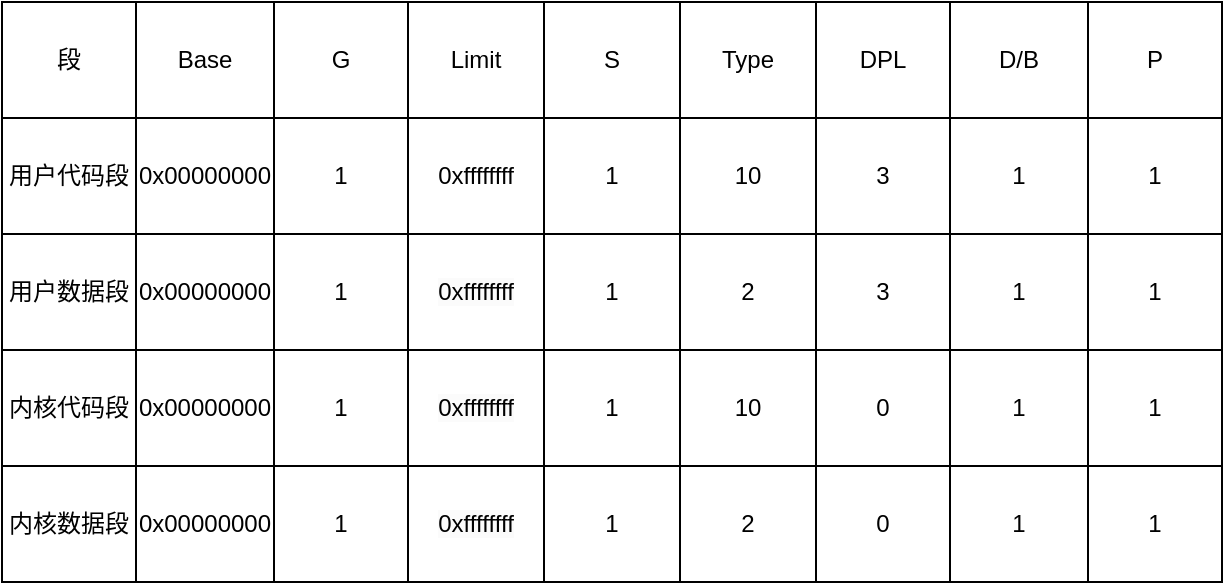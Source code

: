 <mxfile version="21.5.2" type="github">
  <diagram name="第 1 页" id="vhbcERwXDgAQ8IVivKIz">
    <mxGraphModel dx="1485" dy="446" grid="1" gridSize="10" guides="1" tooltips="1" connect="1" arrows="1" fold="1" page="1" pageScale="1" pageWidth="827" pageHeight="1169" math="0" shadow="0">
      <root>
        <mxCell id="0" />
        <mxCell id="1" parent="0" />
        <mxCell id="39bS2yHRBv0DHgDGzKTD-1" value="" style="shape=table;startSize=0;container=1;collapsible=0;childLayout=tableLayout;" vertex="1" parent="1">
          <mxGeometry x="-100" y="91" width="610" height="290" as="geometry" />
        </mxCell>
        <mxCell id="39bS2yHRBv0DHgDGzKTD-2" value="" style="shape=tableRow;horizontal=0;startSize=0;swimlaneHead=0;swimlaneBody=0;strokeColor=inherit;top=0;left=0;bottom=0;right=0;collapsible=0;dropTarget=0;fillColor=none;points=[[0,0.5],[1,0.5]];portConstraint=eastwest;" vertex="1" parent="39bS2yHRBv0DHgDGzKTD-1">
          <mxGeometry width="610" height="58" as="geometry" />
        </mxCell>
        <mxCell id="39bS2yHRBv0DHgDGzKTD-3" value="段" style="shape=partialRectangle;html=1;whiteSpace=wrap;connectable=0;strokeColor=inherit;overflow=hidden;fillColor=none;top=0;left=0;bottom=0;right=0;pointerEvents=1;" vertex="1" parent="39bS2yHRBv0DHgDGzKTD-2">
          <mxGeometry width="67" height="58" as="geometry">
            <mxRectangle width="67" height="58" as="alternateBounds" />
          </mxGeometry>
        </mxCell>
        <mxCell id="39bS2yHRBv0DHgDGzKTD-4" value="Base" style="shape=partialRectangle;html=1;whiteSpace=wrap;connectable=0;strokeColor=inherit;overflow=hidden;fillColor=none;top=0;left=0;bottom=0;right=0;pointerEvents=1;" vertex="1" parent="39bS2yHRBv0DHgDGzKTD-2">
          <mxGeometry x="67" width="69" height="58" as="geometry">
            <mxRectangle width="69" height="58" as="alternateBounds" />
          </mxGeometry>
        </mxCell>
        <mxCell id="39bS2yHRBv0DHgDGzKTD-5" value="G" style="shape=partialRectangle;html=1;whiteSpace=wrap;connectable=0;strokeColor=inherit;overflow=hidden;fillColor=none;top=0;left=0;bottom=0;right=0;pointerEvents=1;" vertex="1" parent="39bS2yHRBv0DHgDGzKTD-2">
          <mxGeometry x="136" width="67" height="58" as="geometry">
            <mxRectangle width="67" height="58" as="alternateBounds" />
          </mxGeometry>
        </mxCell>
        <mxCell id="39bS2yHRBv0DHgDGzKTD-6" value="Limit" style="shape=partialRectangle;html=1;whiteSpace=wrap;connectable=0;strokeColor=inherit;overflow=hidden;fillColor=none;top=0;left=0;bottom=0;right=0;pointerEvents=1;" vertex="1" parent="39bS2yHRBv0DHgDGzKTD-2">
          <mxGeometry x="203" width="68" height="58" as="geometry">
            <mxRectangle width="68" height="58" as="alternateBounds" />
          </mxGeometry>
        </mxCell>
        <mxCell id="39bS2yHRBv0DHgDGzKTD-7" value="S" style="shape=partialRectangle;html=1;whiteSpace=wrap;connectable=0;strokeColor=inherit;overflow=hidden;fillColor=none;top=0;left=0;bottom=0;right=0;pointerEvents=1;" vertex="1" parent="39bS2yHRBv0DHgDGzKTD-2">
          <mxGeometry x="271" width="68" height="58" as="geometry">
            <mxRectangle width="68" height="58" as="alternateBounds" />
          </mxGeometry>
        </mxCell>
        <mxCell id="39bS2yHRBv0DHgDGzKTD-8" value="Type" style="shape=partialRectangle;html=1;whiteSpace=wrap;connectable=0;strokeColor=inherit;overflow=hidden;fillColor=none;top=0;left=0;bottom=0;right=0;pointerEvents=1;" vertex="1" parent="39bS2yHRBv0DHgDGzKTD-2">
          <mxGeometry x="339" width="68" height="58" as="geometry">
            <mxRectangle width="68" height="58" as="alternateBounds" />
          </mxGeometry>
        </mxCell>
        <mxCell id="39bS2yHRBv0DHgDGzKTD-9" value="DPL" style="shape=partialRectangle;html=1;whiteSpace=wrap;connectable=0;strokeColor=inherit;overflow=hidden;fillColor=none;top=0;left=0;bottom=0;right=0;pointerEvents=1;" vertex="1" parent="39bS2yHRBv0DHgDGzKTD-2">
          <mxGeometry x="407" width="67" height="58" as="geometry">
            <mxRectangle width="67" height="58" as="alternateBounds" />
          </mxGeometry>
        </mxCell>
        <mxCell id="39bS2yHRBv0DHgDGzKTD-10" value="D/B" style="shape=partialRectangle;html=1;whiteSpace=wrap;connectable=0;strokeColor=inherit;overflow=hidden;fillColor=none;top=0;left=0;bottom=0;right=0;pointerEvents=1;" vertex="1" parent="39bS2yHRBv0DHgDGzKTD-2">
          <mxGeometry x="474" width="69" height="58" as="geometry">
            <mxRectangle width="69" height="58" as="alternateBounds" />
          </mxGeometry>
        </mxCell>
        <mxCell id="39bS2yHRBv0DHgDGzKTD-11" value="P" style="shape=partialRectangle;html=1;whiteSpace=wrap;connectable=0;strokeColor=inherit;overflow=hidden;fillColor=none;top=0;left=0;bottom=0;right=0;pointerEvents=1;" vertex="1" parent="39bS2yHRBv0DHgDGzKTD-2">
          <mxGeometry x="543" width="67" height="58" as="geometry">
            <mxRectangle width="67" height="58" as="alternateBounds" />
          </mxGeometry>
        </mxCell>
        <mxCell id="39bS2yHRBv0DHgDGzKTD-12" value="" style="shape=tableRow;horizontal=0;startSize=0;swimlaneHead=0;swimlaneBody=0;strokeColor=inherit;top=0;left=0;bottom=0;right=0;collapsible=0;dropTarget=0;fillColor=none;points=[[0,0.5],[1,0.5]];portConstraint=eastwest;" vertex="1" parent="39bS2yHRBv0DHgDGzKTD-1">
          <mxGeometry y="58" width="610" height="58" as="geometry" />
        </mxCell>
        <mxCell id="39bS2yHRBv0DHgDGzKTD-13" value="用户代码段" style="shape=partialRectangle;html=1;whiteSpace=wrap;connectable=0;strokeColor=inherit;overflow=hidden;fillColor=none;top=0;left=0;bottom=0;right=0;pointerEvents=1;" vertex="1" parent="39bS2yHRBv0DHgDGzKTD-12">
          <mxGeometry width="67" height="58" as="geometry">
            <mxRectangle width="67" height="58" as="alternateBounds" />
          </mxGeometry>
        </mxCell>
        <mxCell id="39bS2yHRBv0DHgDGzKTD-14" value="0x00000000" style="shape=partialRectangle;html=1;whiteSpace=wrap;connectable=0;strokeColor=inherit;overflow=hidden;fillColor=none;top=0;left=0;bottom=0;right=0;pointerEvents=1;" vertex="1" parent="39bS2yHRBv0DHgDGzKTD-12">
          <mxGeometry x="67" width="69" height="58" as="geometry">
            <mxRectangle width="69" height="58" as="alternateBounds" />
          </mxGeometry>
        </mxCell>
        <mxCell id="39bS2yHRBv0DHgDGzKTD-15" value="1" style="shape=partialRectangle;html=1;whiteSpace=wrap;connectable=0;strokeColor=inherit;overflow=hidden;fillColor=none;top=0;left=0;bottom=0;right=0;pointerEvents=1;" vertex="1" parent="39bS2yHRBv0DHgDGzKTD-12">
          <mxGeometry x="136" width="67" height="58" as="geometry">
            <mxRectangle width="67" height="58" as="alternateBounds" />
          </mxGeometry>
        </mxCell>
        <mxCell id="39bS2yHRBv0DHgDGzKTD-16" value="0xffffffff" style="shape=partialRectangle;html=1;whiteSpace=wrap;connectable=0;strokeColor=inherit;overflow=hidden;fillColor=none;top=0;left=0;bottom=0;right=0;pointerEvents=1;" vertex="1" parent="39bS2yHRBv0DHgDGzKTD-12">
          <mxGeometry x="203" width="68" height="58" as="geometry">
            <mxRectangle width="68" height="58" as="alternateBounds" />
          </mxGeometry>
        </mxCell>
        <mxCell id="39bS2yHRBv0DHgDGzKTD-17" value="1" style="shape=partialRectangle;html=1;whiteSpace=wrap;connectable=0;strokeColor=inherit;overflow=hidden;fillColor=none;top=0;left=0;bottom=0;right=0;pointerEvents=1;" vertex="1" parent="39bS2yHRBv0DHgDGzKTD-12">
          <mxGeometry x="271" width="68" height="58" as="geometry">
            <mxRectangle width="68" height="58" as="alternateBounds" />
          </mxGeometry>
        </mxCell>
        <mxCell id="39bS2yHRBv0DHgDGzKTD-18" value="10" style="shape=partialRectangle;html=1;whiteSpace=wrap;connectable=0;strokeColor=inherit;overflow=hidden;fillColor=none;top=0;left=0;bottom=0;right=0;pointerEvents=1;" vertex="1" parent="39bS2yHRBv0DHgDGzKTD-12">
          <mxGeometry x="339" width="68" height="58" as="geometry">
            <mxRectangle width="68" height="58" as="alternateBounds" />
          </mxGeometry>
        </mxCell>
        <mxCell id="39bS2yHRBv0DHgDGzKTD-19" value="3" style="shape=partialRectangle;html=1;whiteSpace=wrap;connectable=0;strokeColor=inherit;overflow=hidden;fillColor=none;top=0;left=0;bottom=0;right=0;pointerEvents=1;" vertex="1" parent="39bS2yHRBv0DHgDGzKTD-12">
          <mxGeometry x="407" width="67" height="58" as="geometry">
            <mxRectangle width="67" height="58" as="alternateBounds" />
          </mxGeometry>
        </mxCell>
        <mxCell id="39bS2yHRBv0DHgDGzKTD-20" value="1" style="shape=partialRectangle;html=1;whiteSpace=wrap;connectable=0;strokeColor=inherit;overflow=hidden;fillColor=none;top=0;left=0;bottom=0;right=0;pointerEvents=1;" vertex="1" parent="39bS2yHRBv0DHgDGzKTD-12">
          <mxGeometry x="474" width="69" height="58" as="geometry">
            <mxRectangle width="69" height="58" as="alternateBounds" />
          </mxGeometry>
        </mxCell>
        <mxCell id="39bS2yHRBv0DHgDGzKTD-21" value="1" style="shape=partialRectangle;html=1;whiteSpace=wrap;connectable=0;strokeColor=inherit;overflow=hidden;fillColor=none;top=0;left=0;bottom=0;right=0;pointerEvents=1;" vertex="1" parent="39bS2yHRBv0DHgDGzKTD-12">
          <mxGeometry x="543" width="67" height="58" as="geometry">
            <mxRectangle width="67" height="58" as="alternateBounds" />
          </mxGeometry>
        </mxCell>
        <mxCell id="39bS2yHRBv0DHgDGzKTD-22" value="" style="shape=tableRow;horizontal=0;startSize=0;swimlaneHead=0;swimlaneBody=0;strokeColor=inherit;top=0;left=0;bottom=0;right=0;collapsible=0;dropTarget=0;fillColor=none;points=[[0,0.5],[1,0.5]];portConstraint=eastwest;" vertex="1" parent="39bS2yHRBv0DHgDGzKTD-1">
          <mxGeometry y="116" width="610" height="58" as="geometry" />
        </mxCell>
        <mxCell id="39bS2yHRBv0DHgDGzKTD-23" value="用户数据段" style="shape=partialRectangle;html=1;whiteSpace=wrap;connectable=0;strokeColor=inherit;overflow=hidden;fillColor=none;top=0;left=0;bottom=0;right=0;pointerEvents=1;" vertex="1" parent="39bS2yHRBv0DHgDGzKTD-22">
          <mxGeometry width="67" height="58" as="geometry">
            <mxRectangle width="67" height="58" as="alternateBounds" />
          </mxGeometry>
        </mxCell>
        <mxCell id="39bS2yHRBv0DHgDGzKTD-24" value="0x00000000" style="shape=partialRectangle;html=1;whiteSpace=wrap;connectable=0;strokeColor=inherit;overflow=hidden;fillColor=none;top=0;left=0;bottom=0;right=0;pointerEvents=1;" vertex="1" parent="39bS2yHRBv0DHgDGzKTD-22">
          <mxGeometry x="67" width="69" height="58" as="geometry">
            <mxRectangle width="69" height="58" as="alternateBounds" />
          </mxGeometry>
        </mxCell>
        <mxCell id="39bS2yHRBv0DHgDGzKTD-25" value="1" style="shape=partialRectangle;html=1;whiteSpace=wrap;connectable=0;strokeColor=inherit;overflow=hidden;fillColor=none;top=0;left=0;bottom=0;right=0;pointerEvents=1;" vertex="1" parent="39bS2yHRBv0DHgDGzKTD-22">
          <mxGeometry x="136" width="67" height="58" as="geometry">
            <mxRectangle width="67" height="58" as="alternateBounds" />
          </mxGeometry>
        </mxCell>
        <mxCell id="39bS2yHRBv0DHgDGzKTD-26" value="&lt;span style=&quot;caret-color: rgb(0, 0, 0); color: rgb(0, 0, 0); font-family: Helvetica; font-size: 12px; font-style: normal; font-variant-caps: normal; font-weight: 400; letter-spacing: normal; text-align: center; text-indent: 0px; text-transform: none; word-spacing: 0px; -webkit-text-stroke-width: 0px; background-color: rgb(251, 251, 251); text-decoration: none; float: none; display: inline !important;&quot;&gt;0xffffffff&lt;/span&gt;" style="shape=partialRectangle;html=1;whiteSpace=wrap;connectable=0;strokeColor=inherit;overflow=hidden;fillColor=none;top=0;left=0;bottom=0;right=0;pointerEvents=1;" vertex="1" parent="39bS2yHRBv0DHgDGzKTD-22">
          <mxGeometry x="203" width="68" height="58" as="geometry">
            <mxRectangle width="68" height="58" as="alternateBounds" />
          </mxGeometry>
        </mxCell>
        <mxCell id="39bS2yHRBv0DHgDGzKTD-27" value="1" style="shape=partialRectangle;html=1;whiteSpace=wrap;connectable=0;strokeColor=inherit;overflow=hidden;fillColor=none;top=0;left=0;bottom=0;right=0;pointerEvents=1;" vertex="1" parent="39bS2yHRBv0DHgDGzKTD-22">
          <mxGeometry x="271" width="68" height="58" as="geometry">
            <mxRectangle width="68" height="58" as="alternateBounds" />
          </mxGeometry>
        </mxCell>
        <mxCell id="39bS2yHRBv0DHgDGzKTD-28" value="2" style="shape=partialRectangle;html=1;whiteSpace=wrap;connectable=0;strokeColor=inherit;overflow=hidden;fillColor=none;top=0;left=0;bottom=0;right=0;pointerEvents=1;" vertex="1" parent="39bS2yHRBv0DHgDGzKTD-22">
          <mxGeometry x="339" width="68" height="58" as="geometry">
            <mxRectangle width="68" height="58" as="alternateBounds" />
          </mxGeometry>
        </mxCell>
        <mxCell id="39bS2yHRBv0DHgDGzKTD-29" value="3" style="shape=partialRectangle;html=1;whiteSpace=wrap;connectable=0;strokeColor=inherit;overflow=hidden;fillColor=none;top=0;left=0;bottom=0;right=0;pointerEvents=1;" vertex="1" parent="39bS2yHRBv0DHgDGzKTD-22">
          <mxGeometry x="407" width="67" height="58" as="geometry">
            <mxRectangle width="67" height="58" as="alternateBounds" />
          </mxGeometry>
        </mxCell>
        <mxCell id="39bS2yHRBv0DHgDGzKTD-30" value="1" style="shape=partialRectangle;html=1;whiteSpace=wrap;connectable=0;strokeColor=inherit;overflow=hidden;fillColor=none;top=0;left=0;bottom=0;right=0;pointerEvents=1;" vertex="1" parent="39bS2yHRBv0DHgDGzKTD-22">
          <mxGeometry x="474" width="69" height="58" as="geometry">
            <mxRectangle width="69" height="58" as="alternateBounds" />
          </mxGeometry>
        </mxCell>
        <mxCell id="39bS2yHRBv0DHgDGzKTD-31" value="1" style="shape=partialRectangle;html=1;whiteSpace=wrap;connectable=0;strokeColor=inherit;overflow=hidden;fillColor=none;top=0;left=0;bottom=0;right=0;pointerEvents=1;" vertex="1" parent="39bS2yHRBv0DHgDGzKTD-22">
          <mxGeometry x="543" width="67" height="58" as="geometry">
            <mxRectangle width="67" height="58" as="alternateBounds" />
          </mxGeometry>
        </mxCell>
        <mxCell id="39bS2yHRBv0DHgDGzKTD-32" value="" style="shape=tableRow;horizontal=0;startSize=0;swimlaneHead=0;swimlaneBody=0;strokeColor=inherit;top=0;left=0;bottom=0;right=0;collapsible=0;dropTarget=0;fillColor=none;points=[[0,0.5],[1,0.5]];portConstraint=eastwest;" vertex="1" parent="39bS2yHRBv0DHgDGzKTD-1">
          <mxGeometry y="174" width="610" height="58" as="geometry" />
        </mxCell>
        <mxCell id="39bS2yHRBv0DHgDGzKTD-33" value="内核代码段" style="shape=partialRectangle;html=1;whiteSpace=wrap;connectable=0;strokeColor=inherit;overflow=hidden;fillColor=none;top=0;left=0;bottom=0;right=0;pointerEvents=1;" vertex="1" parent="39bS2yHRBv0DHgDGzKTD-32">
          <mxGeometry width="67" height="58" as="geometry">
            <mxRectangle width="67" height="58" as="alternateBounds" />
          </mxGeometry>
        </mxCell>
        <mxCell id="39bS2yHRBv0DHgDGzKTD-34" value="0x00000000" style="shape=partialRectangle;html=1;whiteSpace=wrap;connectable=0;strokeColor=inherit;overflow=hidden;fillColor=none;top=0;left=0;bottom=0;right=0;pointerEvents=1;" vertex="1" parent="39bS2yHRBv0DHgDGzKTD-32">
          <mxGeometry x="67" width="69" height="58" as="geometry">
            <mxRectangle width="69" height="58" as="alternateBounds" />
          </mxGeometry>
        </mxCell>
        <mxCell id="39bS2yHRBv0DHgDGzKTD-35" value="1" style="shape=partialRectangle;html=1;whiteSpace=wrap;connectable=0;strokeColor=inherit;overflow=hidden;fillColor=none;top=0;left=0;bottom=0;right=0;pointerEvents=1;" vertex="1" parent="39bS2yHRBv0DHgDGzKTD-32">
          <mxGeometry x="136" width="67" height="58" as="geometry">
            <mxRectangle width="67" height="58" as="alternateBounds" />
          </mxGeometry>
        </mxCell>
        <mxCell id="39bS2yHRBv0DHgDGzKTD-36" value="&lt;span style=&quot;caret-color: rgb(0, 0, 0); color: rgb(0, 0, 0); font-family: Helvetica; font-size: 12px; font-style: normal; font-variant-caps: normal; font-weight: 400; letter-spacing: normal; text-align: center; text-indent: 0px; text-transform: none; word-spacing: 0px; -webkit-text-stroke-width: 0px; background-color: rgb(251, 251, 251); text-decoration: none; float: none; display: inline !important;&quot;&gt;0xffffffff&lt;/span&gt;" style="shape=partialRectangle;html=1;whiteSpace=wrap;connectable=0;strokeColor=inherit;overflow=hidden;fillColor=none;top=0;left=0;bottom=0;right=0;pointerEvents=1;" vertex="1" parent="39bS2yHRBv0DHgDGzKTD-32">
          <mxGeometry x="203" width="68" height="58" as="geometry">
            <mxRectangle width="68" height="58" as="alternateBounds" />
          </mxGeometry>
        </mxCell>
        <mxCell id="39bS2yHRBv0DHgDGzKTD-37" value="1" style="shape=partialRectangle;html=1;whiteSpace=wrap;connectable=0;strokeColor=inherit;overflow=hidden;fillColor=none;top=0;left=0;bottom=0;right=0;pointerEvents=1;" vertex="1" parent="39bS2yHRBv0DHgDGzKTD-32">
          <mxGeometry x="271" width="68" height="58" as="geometry">
            <mxRectangle width="68" height="58" as="alternateBounds" />
          </mxGeometry>
        </mxCell>
        <mxCell id="39bS2yHRBv0DHgDGzKTD-38" value="10" style="shape=partialRectangle;html=1;whiteSpace=wrap;connectable=0;strokeColor=inherit;overflow=hidden;fillColor=none;top=0;left=0;bottom=0;right=0;pointerEvents=1;" vertex="1" parent="39bS2yHRBv0DHgDGzKTD-32">
          <mxGeometry x="339" width="68" height="58" as="geometry">
            <mxRectangle width="68" height="58" as="alternateBounds" />
          </mxGeometry>
        </mxCell>
        <mxCell id="39bS2yHRBv0DHgDGzKTD-39" value="0" style="shape=partialRectangle;html=1;whiteSpace=wrap;connectable=0;strokeColor=inherit;overflow=hidden;fillColor=none;top=0;left=0;bottom=0;right=0;pointerEvents=1;" vertex="1" parent="39bS2yHRBv0DHgDGzKTD-32">
          <mxGeometry x="407" width="67" height="58" as="geometry">
            <mxRectangle width="67" height="58" as="alternateBounds" />
          </mxGeometry>
        </mxCell>
        <mxCell id="39bS2yHRBv0DHgDGzKTD-40" value="1" style="shape=partialRectangle;html=1;whiteSpace=wrap;connectable=0;strokeColor=inherit;overflow=hidden;fillColor=none;top=0;left=0;bottom=0;right=0;pointerEvents=1;" vertex="1" parent="39bS2yHRBv0DHgDGzKTD-32">
          <mxGeometry x="474" width="69" height="58" as="geometry">
            <mxRectangle width="69" height="58" as="alternateBounds" />
          </mxGeometry>
        </mxCell>
        <mxCell id="39bS2yHRBv0DHgDGzKTD-41" value="1" style="shape=partialRectangle;html=1;whiteSpace=wrap;connectable=0;strokeColor=inherit;overflow=hidden;fillColor=none;top=0;left=0;bottom=0;right=0;pointerEvents=1;" vertex="1" parent="39bS2yHRBv0DHgDGzKTD-32">
          <mxGeometry x="543" width="67" height="58" as="geometry">
            <mxRectangle width="67" height="58" as="alternateBounds" />
          </mxGeometry>
        </mxCell>
        <mxCell id="39bS2yHRBv0DHgDGzKTD-42" value="" style="shape=tableRow;horizontal=0;startSize=0;swimlaneHead=0;swimlaneBody=0;strokeColor=inherit;top=0;left=0;bottom=0;right=0;collapsible=0;dropTarget=0;fillColor=none;points=[[0,0.5],[1,0.5]];portConstraint=eastwest;" vertex="1" parent="39bS2yHRBv0DHgDGzKTD-1">
          <mxGeometry y="232" width="610" height="58" as="geometry" />
        </mxCell>
        <mxCell id="39bS2yHRBv0DHgDGzKTD-43" value="内核数据段" style="shape=partialRectangle;html=1;whiteSpace=wrap;connectable=0;strokeColor=inherit;overflow=hidden;fillColor=none;top=0;left=0;bottom=0;right=0;pointerEvents=1;" vertex="1" parent="39bS2yHRBv0DHgDGzKTD-42">
          <mxGeometry width="67" height="58" as="geometry">
            <mxRectangle width="67" height="58" as="alternateBounds" />
          </mxGeometry>
        </mxCell>
        <mxCell id="39bS2yHRBv0DHgDGzKTD-44" value="0x00000000" style="shape=partialRectangle;html=1;whiteSpace=wrap;connectable=0;strokeColor=inherit;overflow=hidden;fillColor=none;top=0;left=0;bottom=0;right=0;pointerEvents=1;" vertex="1" parent="39bS2yHRBv0DHgDGzKTD-42">
          <mxGeometry x="67" width="69" height="58" as="geometry">
            <mxRectangle width="69" height="58" as="alternateBounds" />
          </mxGeometry>
        </mxCell>
        <mxCell id="39bS2yHRBv0DHgDGzKTD-45" value="1" style="shape=partialRectangle;html=1;whiteSpace=wrap;connectable=0;strokeColor=inherit;overflow=hidden;fillColor=none;top=0;left=0;bottom=0;right=0;pointerEvents=1;" vertex="1" parent="39bS2yHRBv0DHgDGzKTD-42">
          <mxGeometry x="136" width="67" height="58" as="geometry">
            <mxRectangle width="67" height="58" as="alternateBounds" />
          </mxGeometry>
        </mxCell>
        <mxCell id="39bS2yHRBv0DHgDGzKTD-46" value="&lt;span style=&quot;caret-color: rgb(0, 0, 0); color: rgb(0, 0, 0); font-family: Helvetica; font-size: 12px; font-style: normal; font-variant-caps: normal; font-weight: 400; letter-spacing: normal; text-align: center; text-indent: 0px; text-transform: none; word-spacing: 0px; -webkit-text-stroke-width: 0px; background-color: rgb(251, 251, 251); text-decoration: none; float: none; display: inline !important;&quot;&gt;0xffffffff&lt;/span&gt;" style="shape=partialRectangle;html=1;whiteSpace=wrap;connectable=0;strokeColor=inherit;overflow=hidden;fillColor=none;top=0;left=0;bottom=0;right=0;pointerEvents=1;" vertex="1" parent="39bS2yHRBv0DHgDGzKTD-42">
          <mxGeometry x="203" width="68" height="58" as="geometry">
            <mxRectangle width="68" height="58" as="alternateBounds" />
          </mxGeometry>
        </mxCell>
        <mxCell id="39bS2yHRBv0DHgDGzKTD-47" value="1" style="shape=partialRectangle;html=1;whiteSpace=wrap;connectable=0;strokeColor=inherit;overflow=hidden;fillColor=none;top=0;left=0;bottom=0;right=0;pointerEvents=1;" vertex="1" parent="39bS2yHRBv0DHgDGzKTD-42">
          <mxGeometry x="271" width="68" height="58" as="geometry">
            <mxRectangle width="68" height="58" as="alternateBounds" />
          </mxGeometry>
        </mxCell>
        <mxCell id="39bS2yHRBv0DHgDGzKTD-48" value="2" style="shape=partialRectangle;html=1;whiteSpace=wrap;connectable=0;strokeColor=inherit;overflow=hidden;fillColor=none;top=0;left=0;bottom=0;right=0;pointerEvents=1;" vertex="1" parent="39bS2yHRBv0DHgDGzKTD-42">
          <mxGeometry x="339" width="68" height="58" as="geometry">
            <mxRectangle width="68" height="58" as="alternateBounds" />
          </mxGeometry>
        </mxCell>
        <mxCell id="39bS2yHRBv0DHgDGzKTD-49" value="0" style="shape=partialRectangle;html=1;whiteSpace=wrap;connectable=0;strokeColor=inherit;overflow=hidden;fillColor=none;top=0;left=0;bottom=0;right=0;pointerEvents=1;" vertex="1" parent="39bS2yHRBv0DHgDGzKTD-42">
          <mxGeometry x="407" width="67" height="58" as="geometry">
            <mxRectangle width="67" height="58" as="alternateBounds" />
          </mxGeometry>
        </mxCell>
        <mxCell id="39bS2yHRBv0DHgDGzKTD-50" value="1" style="shape=partialRectangle;html=1;whiteSpace=wrap;connectable=0;strokeColor=inherit;overflow=hidden;fillColor=none;top=0;left=0;bottom=0;right=0;pointerEvents=1;" vertex="1" parent="39bS2yHRBv0DHgDGzKTD-42">
          <mxGeometry x="474" width="69" height="58" as="geometry">
            <mxRectangle width="69" height="58" as="alternateBounds" />
          </mxGeometry>
        </mxCell>
        <mxCell id="39bS2yHRBv0DHgDGzKTD-51" value="1" style="shape=partialRectangle;html=1;whiteSpace=wrap;connectable=0;strokeColor=inherit;overflow=hidden;fillColor=none;top=0;left=0;bottom=0;right=0;pointerEvents=1;" vertex="1" parent="39bS2yHRBv0DHgDGzKTD-42">
          <mxGeometry x="543" width="67" height="58" as="geometry">
            <mxRectangle width="67" height="58" as="alternateBounds" />
          </mxGeometry>
        </mxCell>
      </root>
    </mxGraphModel>
  </diagram>
</mxfile>
